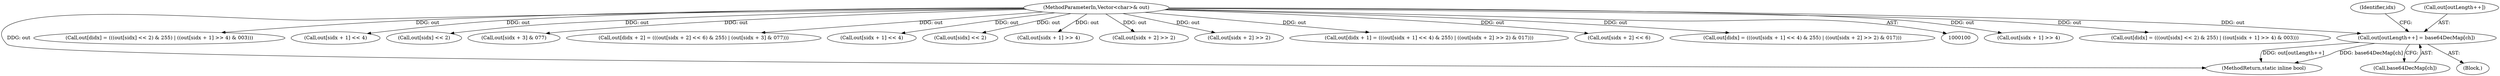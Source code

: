 digraph "0_Chrome_91b27188b728e90c651c55a985d23ad0c26eb662@array" {
"1000205" [label="(Call,out[outLength++] = base64DecMap[ch])"];
"1000103" [label="(MethodParameterIn,Vector<char>& out)"];
"1000103" [label="(MethodParameterIn,Vector<char>& out)"];
"1000309" [label="(Call,out[sidx + 1] >> 4)"];
"1000375" [label="(Call,out[didx] = (((out[sidx] << 2) & 255) | ((out[sidx + 1] >> 4) & 003)))"];
"1000432" [label="(MethodReturn,static inline bool)"];
"1000296" [label="(Call,out[didx] = (((out[sidx] << 2) & 255) | ((out[sidx + 1] >> 4) & 003)))"];
"1000210" [label="(Call,base64DecMap[ch])"];
"1000325" [label="(Call,out[sidx + 1] << 4)"];
"1000302" [label="(Call,out[sidx] << 2)"];
"1000136" [label="(Identifier,idx)"];
"1000358" [label="(Call,out[sidx + 3] & 077)"];
"1000206" [label="(Call,out[outLength++])"];
"1000342" [label="(Call,out[didx + 2] = (((out[sidx + 2] << 6) & 255) | (out[sidx + 3] & 077)))"];
"1000407" [label="(Call,out[sidx + 1] << 4)"];
"1000381" [label="(Call,out[sidx] << 2)"];
"1000388" [label="(Call,out[sidx + 1] >> 4)"];
"1000334" [label="(Call,out[sidx + 2] >> 2)"];
"1000416" [label="(Call,out[sidx + 2] >> 2)"];
"1000317" [label="(Call,out[didx + 1] = (((out[sidx + 1] << 4) & 255) | ((out[sidx + 2] >> 2) & 017)))"];
"1000205" [label="(Call,out[outLength++] = base64DecMap[ch])"];
"1000350" [label="(Call,out[sidx + 2] << 6)"];
"1000197" [label="(Block,)"];
"1000401" [label="(Call,out[didx] = (((out[sidx + 1] << 4) & 255) | ((out[sidx + 2] >> 2) & 017)))"];
"1000205" -> "1000197"  [label="AST: "];
"1000205" -> "1000210"  [label="CFG: "];
"1000206" -> "1000205"  [label="AST: "];
"1000210" -> "1000205"  [label="AST: "];
"1000136" -> "1000205"  [label="CFG: "];
"1000205" -> "1000432"  [label="DDG: base64DecMap[ch]"];
"1000205" -> "1000432"  [label="DDG: out[outLength++]"];
"1000103" -> "1000205"  [label="DDG: out"];
"1000103" -> "1000100"  [label="AST: "];
"1000103" -> "1000432"  [label="DDG: out"];
"1000103" -> "1000296"  [label="DDG: out"];
"1000103" -> "1000302"  [label="DDG: out"];
"1000103" -> "1000309"  [label="DDG: out"];
"1000103" -> "1000317"  [label="DDG: out"];
"1000103" -> "1000325"  [label="DDG: out"];
"1000103" -> "1000334"  [label="DDG: out"];
"1000103" -> "1000342"  [label="DDG: out"];
"1000103" -> "1000350"  [label="DDG: out"];
"1000103" -> "1000358"  [label="DDG: out"];
"1000103" -> "1000375"  [label="DDG: out"];
"1000103" -> "1000381"  [label="DDG: out"];
"1000103" -> "1000388"  [label="DDG: out"];
"1000103" -> "1000401"  [label="DDG: out"];
"1000103" -> "1000407"  [label="DDG: out"];
"1000103" -> "1000416"  [label="DDG: out"];
}
